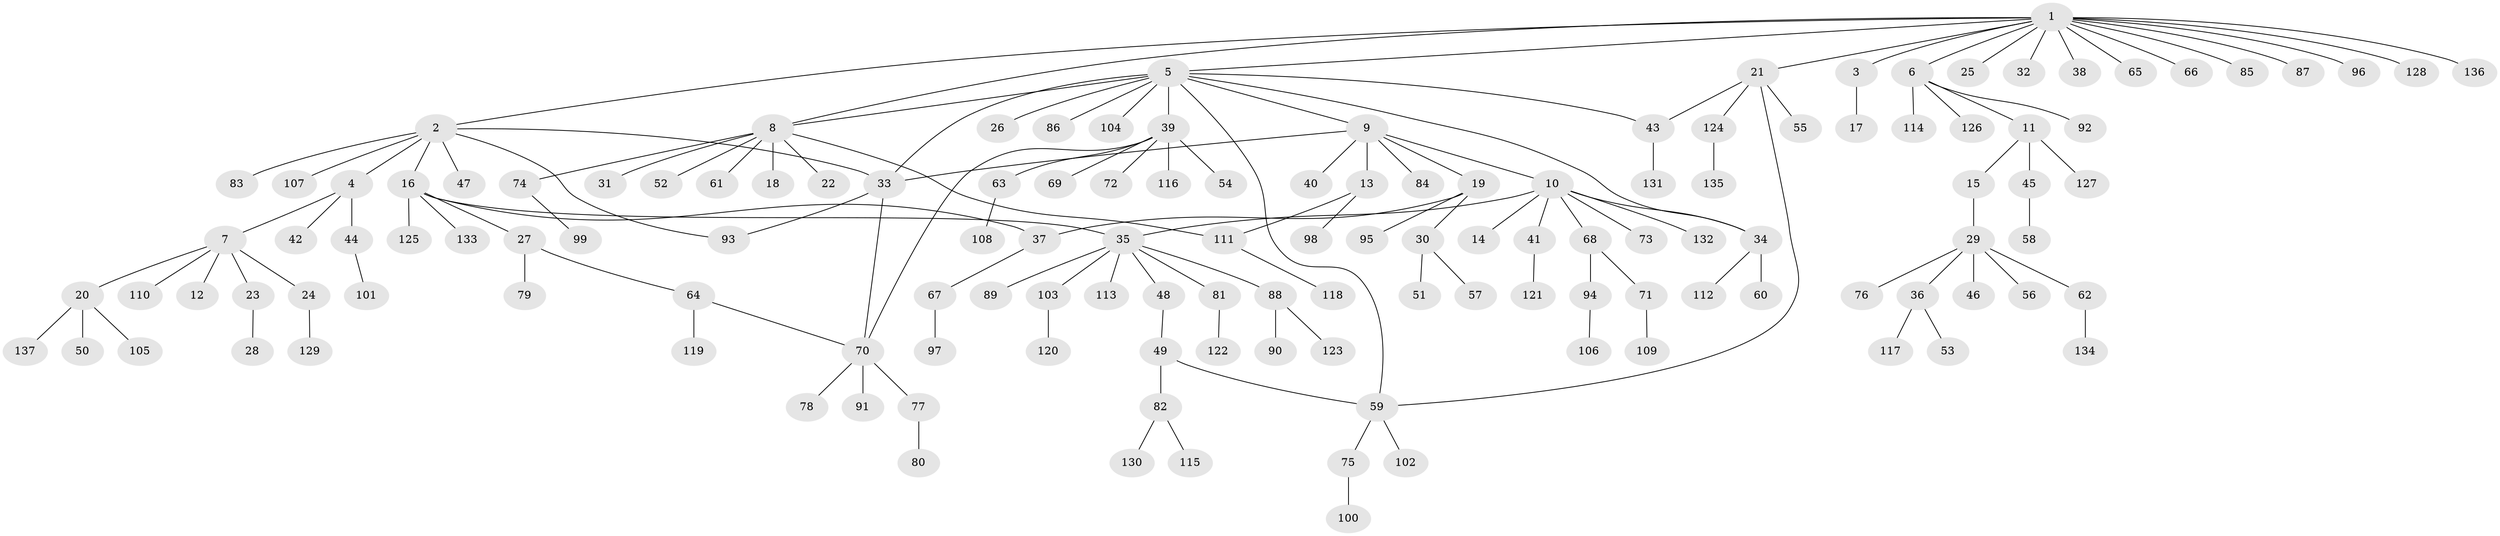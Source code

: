 // coarse degree distribution, {15: 0.00980392156862745, 6: 0.0196078431372549, 2: 0.12745098039215685, 3: 0.0784313725490196, 10: 0.00980392156862745, 4: 0.0196078431372549, 8: 0.0196078431372549, 13: 0.00980392156862745, 1: 0.6470588235294118, 7: 0.029411764705882353, 5: 0.029411764705882353}
// Generated by graph-tools (version 1.1) at 2025/51/02/27/25 19:51:55]
// undirected, 137 vertices, 149 edges
graph export_dot {
graph [start="1"]
  node [color=gray90,style=filled];
  1;
  2;
  3;
  4;
  5;
  6;
  7;
  8;
  9;
  10;
  11;
  12;
  13;
  14;
  15;
  16;
  17;
  18;
  19;
  20;
  21;
  22;
  23;
  24;
  25;
  26;
  27;
  28;
  29;
  30;
  31;
  32;
  33;
  34;
  35;
  36;
  37;
  38;
  39;
  40;
  41;
  42;
  43;
  44;
  45;
  46;
  47;
  48;
  49;
  50;
  51;
  52;
  53;
  54;
  55;
  56;
  57;
  58;
  59;
  60;
  61;
  62;
  63;
  64;
  65;
  66;
  67;
  68;
  69;
  70;
  71;
  72;
  73;
  74;
  75;
  76;
  77;
  78;
  79;
  80;
  81;
  82;
  83;
  84;
  85;
  86;
  87;
  88;
  89;
  90;
  91;
  92;
  93;
  94;
  95;
  96;
  97;
  98;
  99;
  100;
  101;
  102;
  103;
  104;
  105;
  106;
  107;
  108;
  109;
  110;
  111;
  112;
  113;
  114;
  115;
  116;
  117;
  118;
  119;
  120;
  121;
  122;
  123;
  124;
  125;
  126;
  127;
  128;
  129;
  130;
  131;
  132;
  133;
  134;
  135;
  136;
  137;
  1 -- 2;
  1 -- 3;
  1 -- 5;
  1 -- 6;
  1 -- 8;
  1 -- 21;
  1 -- 25;
  1 -- 32;
  1 -- 38;
  1 -- 65;
  1 -- 66;
  1 -- 85;
  1 -- 87;
  1 -- 96;
  1 -- 128;
  1 -- 136;
  2 -- 4;
  2 -- 16;
  2 -- 33;
  2 -- 47;
  2 -- 83;
  2 -- 93;
  2 -- 107;
  3 -- 17;
  4 -- 7;
  4 -- 42;
  4 -- 44;
  5 -- 8;
  5 -- 9;
  5 -- 26;
  5 -- 33;
  5 -- 34;
  5 -- 39;
  5 -- 43;
  5 -- 59;
  5 -- 86;
  5 -- 104;
  6 -- 11;
  6 -- 92;
  6 -- 114;
  6 -- 126;
  7 -- 12;
  7 -- 20;
  7 -- 23;
  7 -- 24;
  7 -- 110;
  8 -- 18;
  8 -- 22;
  8 -- 31;
  8 -- 52;
  8 -- 61;
  8 -- 74;
  8 -- 111;
  9 -- 10;
  9 -- 13;
  9 -- 19;
  9 -- 33;
  9 -- 40;
  9 -- 84;
  10 -- 14;
  10 -- 34;
  10 -- 35;
  10 -- 41;
  10 -- 68;
  10 -- 73;
  10 -- 132;
  11 -- 15;
  11 -- 45;
  11 -- 127;
  13 -- 98;
  13 -- 111;
  15 -- 29;
  16 -- 27;
  16 -- 35;
  16 -- 37;
  16 -- 125;
  16 -- 133;
  19 -- 30;
  19 -- 37;
  19 -- 95;
  20 -- 50;
  20 -- 105;
  20 -- 137;
  21 -- 43;
  21 -- 55;
  21 -- 59;
  21 -- 124;
  23 -- 28;
  24 -- 129;
  27 -- 64;
  27 -- 79;
  29 -- 36;
  29 -- 46;
  29 -- 56;
  29 -- 62;
  29 -- 76;
  30 -- 51;
  30 -- 57;
  33 -- 70;
  33 -- 93;
  34 -- 60;
  34 -- 112;
  35 -- 48;
  35 -- 81;
  35 -- 88;
  35 -- 89;
  35 -- 103;
  35 -- 113;
  36 -- 53;
  36 -- 117;
  37 -- 67;
  39 -- 54;
  39 -- 63;
  39 -- 69;
  39 -- 70;
  39 -- 72;
  39 -- 116;
  41 -- 121;
  43 -- 131;
  44 -- 101;
  45 -- 58;
  48 -- 49;
  49 -- 59;
  49 -- 82;
  59 -- 75;
  59 -- 102;
  62 -- 134;
  63 -- 108;
  64 -- 70;
  64 -- 119;
  67 -- 97;
  68 -- 71;
  68 -- 94;
  70 -- 77;
  70 -- 78;
  70 -- 91;
  71 -- 109;
  74 -- 99;
  75 -- 100;
  77 -- 80;
  81 -- 122;
  82 -- 115;
  82 -- 130;
  88 -- 90;
  88 -- 123;
  94 -- 106;
  103 -- 120;
  111 -- 118;
  124 -- 135;
}
